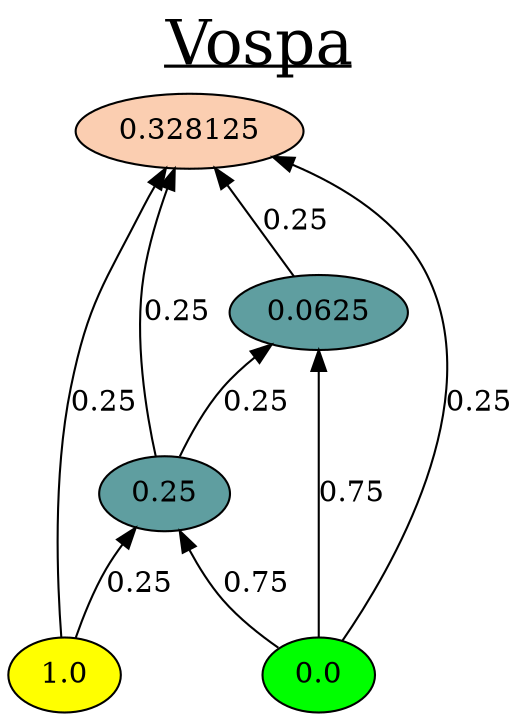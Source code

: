 digraph G {
rankdir = BT;
graph [label= <<u>Vospa</u>> , labelloc=t, fontsize=30];
compound=true;
1.0[style=filled, fillcolor=yellow];
1.0->0.25[label=0.25];
0.0[style=filled, fillcolor=green];
0.0->0.25[label=0.75];
0.25->0.0625[label=0.25];
0.0[style=filled, fillcolor=green];
0.0->0.0625[label=0.75];
0.328125 [style=filled, fillcolor=white];
1.0->0.328125[label=0.25];
0.328125 [style=filled, fillcolor=white];
0.25->0.328125[label=0.25];
0.328125 [style=filled, fillcolor=white];
0.0625->0.328125[label=0.25];
0.328125 [style=filled, fillcolor=white];
0.0->0.328125[label=0.25];
0.328125 [style=filled, fillcolor="#FBCEB1"];
0.0625[style=filled, fillcolor="#5F9EA0"];
0.25[style=filled, fillcolor="#5F9EA0"];
}